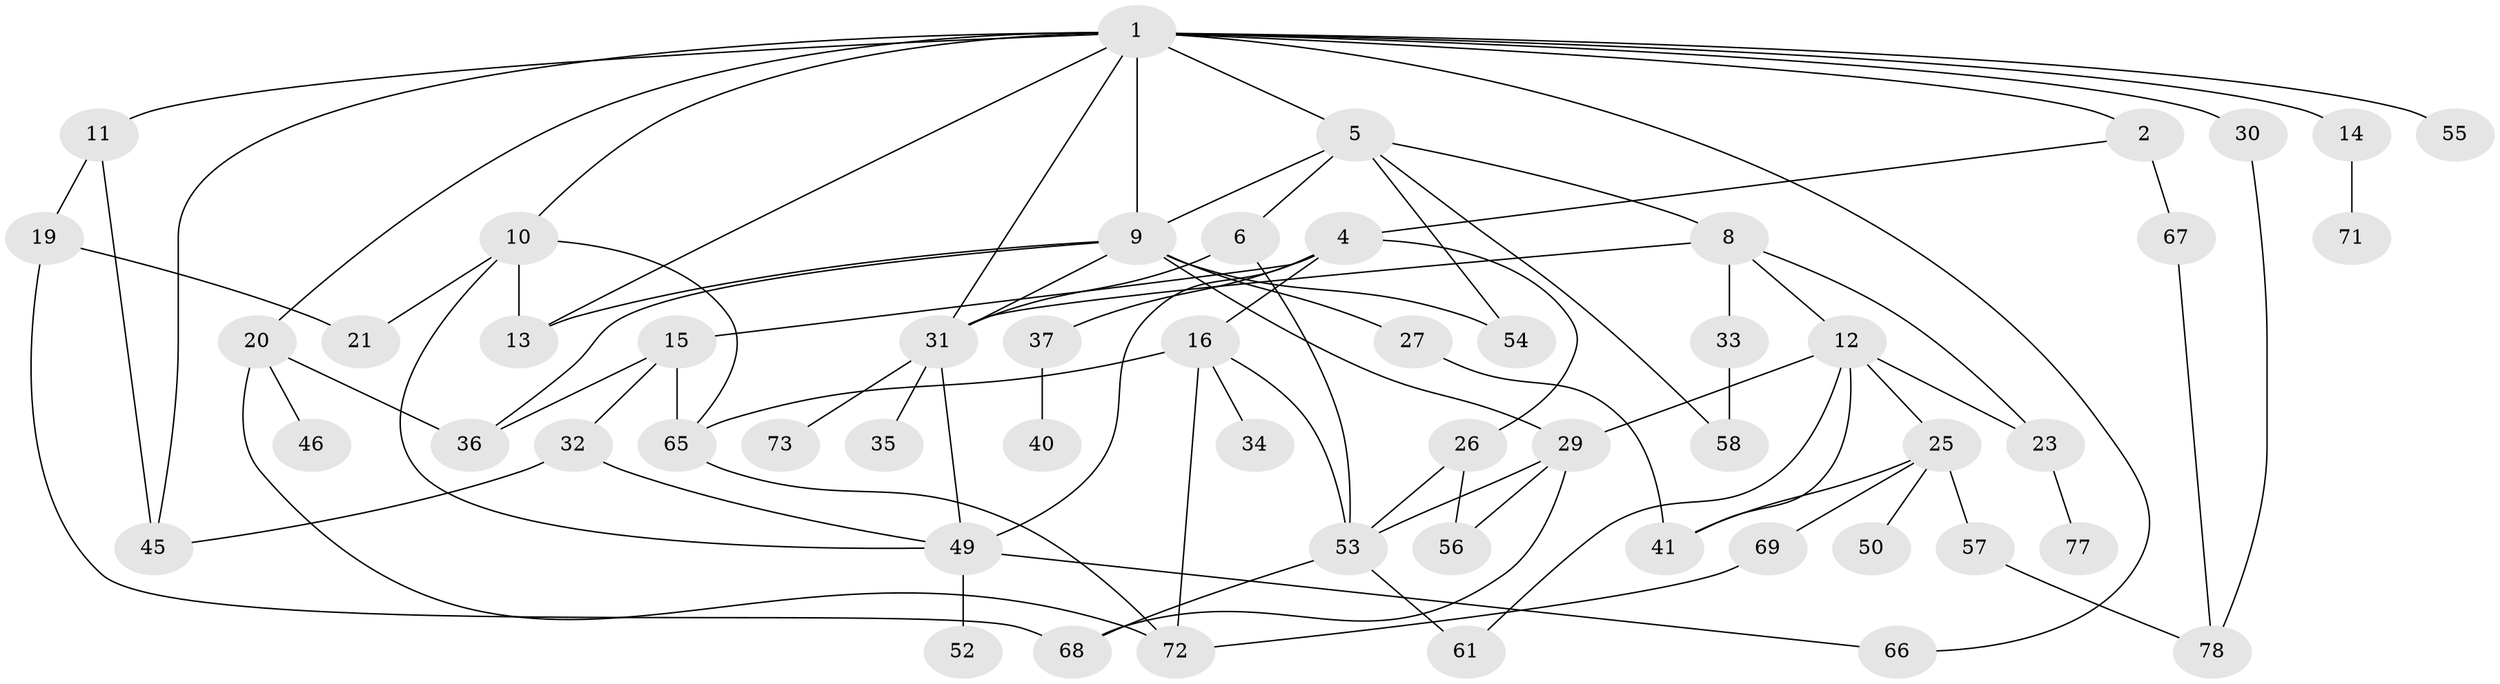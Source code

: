 // Generated by graph-tools (version 1.1) at 2025/23/03/03/25 07:23:33]
// undirected, 54 vertices, 88 edges
graph export_dot {
graph [start="1"]
  node [color=gray90,style=filled];
  1 [super="+3"];
  2;
  4 [super="+7"];
  5;
  6 [super="+17"];
  8 [super="+18"];
  9 [super="+59"];
  10 [super="+43"];
  11;
  12 [super="+44"];
  13;
  14 [super="+28"];
  15 [super="+39"];
  16 [super="+38"];
  19 [super="+22"];
  20 [super="+24"];
  21;
  23 [super="+51"];
  25 [super="+48"];
  26;
  27 [super="+47"];
  29 [super="+76"];
  30;
  31 [super="+60"];
  32;
  33 [super="+70"];
  34;
  35 [super="+42"];
  36 [super="+75"];
  37;
  40;
  41;
  45 [super="+63"];
  46;
  49 [super="+74"];
  50;
  52;
  53 [super="+64"];
  54;
  55;
  56 [super="+62"];
  57;
  58;
  61;
  65;
  66;
  67;
  68;
  69;
  71;
  72;
  73;
  77;
  78;
  1 -- 2;
  1 -- 5;
  1 -- 10;
  1 -- 13;
  1 -- 20;
  1 -- 30;
  1 -- 45;
  1 -- 31;
  1 -- 66;
  1 -- 55;
  1 -- 9;
  1 -- 11;
  1 -- 14;
  2 -- 4;
  2 -- 67;
  4 -- 37;
  4 -- 49;
  4 -- 16;
  4 -- 26;
  4 -- 15;
  5 -- 6;
  5 -- 8;
  5 -- 54;
  5 -- 58;
  5 -- 9;
  6 -- 31;
  6 -- 53;
  8 -- 12;
  8 -- 23;
  8 -- 31;
  8 -- 33;
  9 -- 27;
  9 -- 36;
  9 -- 29;
  9 -- 13;
  9 -- 54;
  9 -- 31;
  10 -- 21;
  10 -- 49;
  10 -- 13;
  10 -- 65;
  11 -- 19;
  11 -- 45;
  12 -- 25;
  12 -- 29;
  12 -- 41;
  12 -- 61;
  12 -- 23;
  14 -- 71;
  15 -- 32;
  15 -- 36;
  15 -- 65;
  16 -- 34;
  16 -- 53;
  16 -- 65;
  16 -- 72;
  19 -- 68;
  19 -- 21;
  20 -- 46;
  20 -- 72;
  20 -- 36;
  23 -- 77;
  25 -- 41;
  25 -- 57;
  25 -- 50;
  25 -- 69;
  26 -- 56;
  26 -- 53;
  27 -- 41;
  29 -- 56;
  29 -- 68;
  29 -- 53;
  30 -- 78;
  31 -- 35;
  31 -- 73;
  31 -- 49;
  32 -- 49;
  32 -- 45;
  33 -- 58;
  37 -- 40;
  49 -- 52;
  49 -- 66;
  53 -- 61;
  53 -- 68;
  57 -- 78;
  65 -- 72;
  67 -- 78;
  69 -- 72;
}
